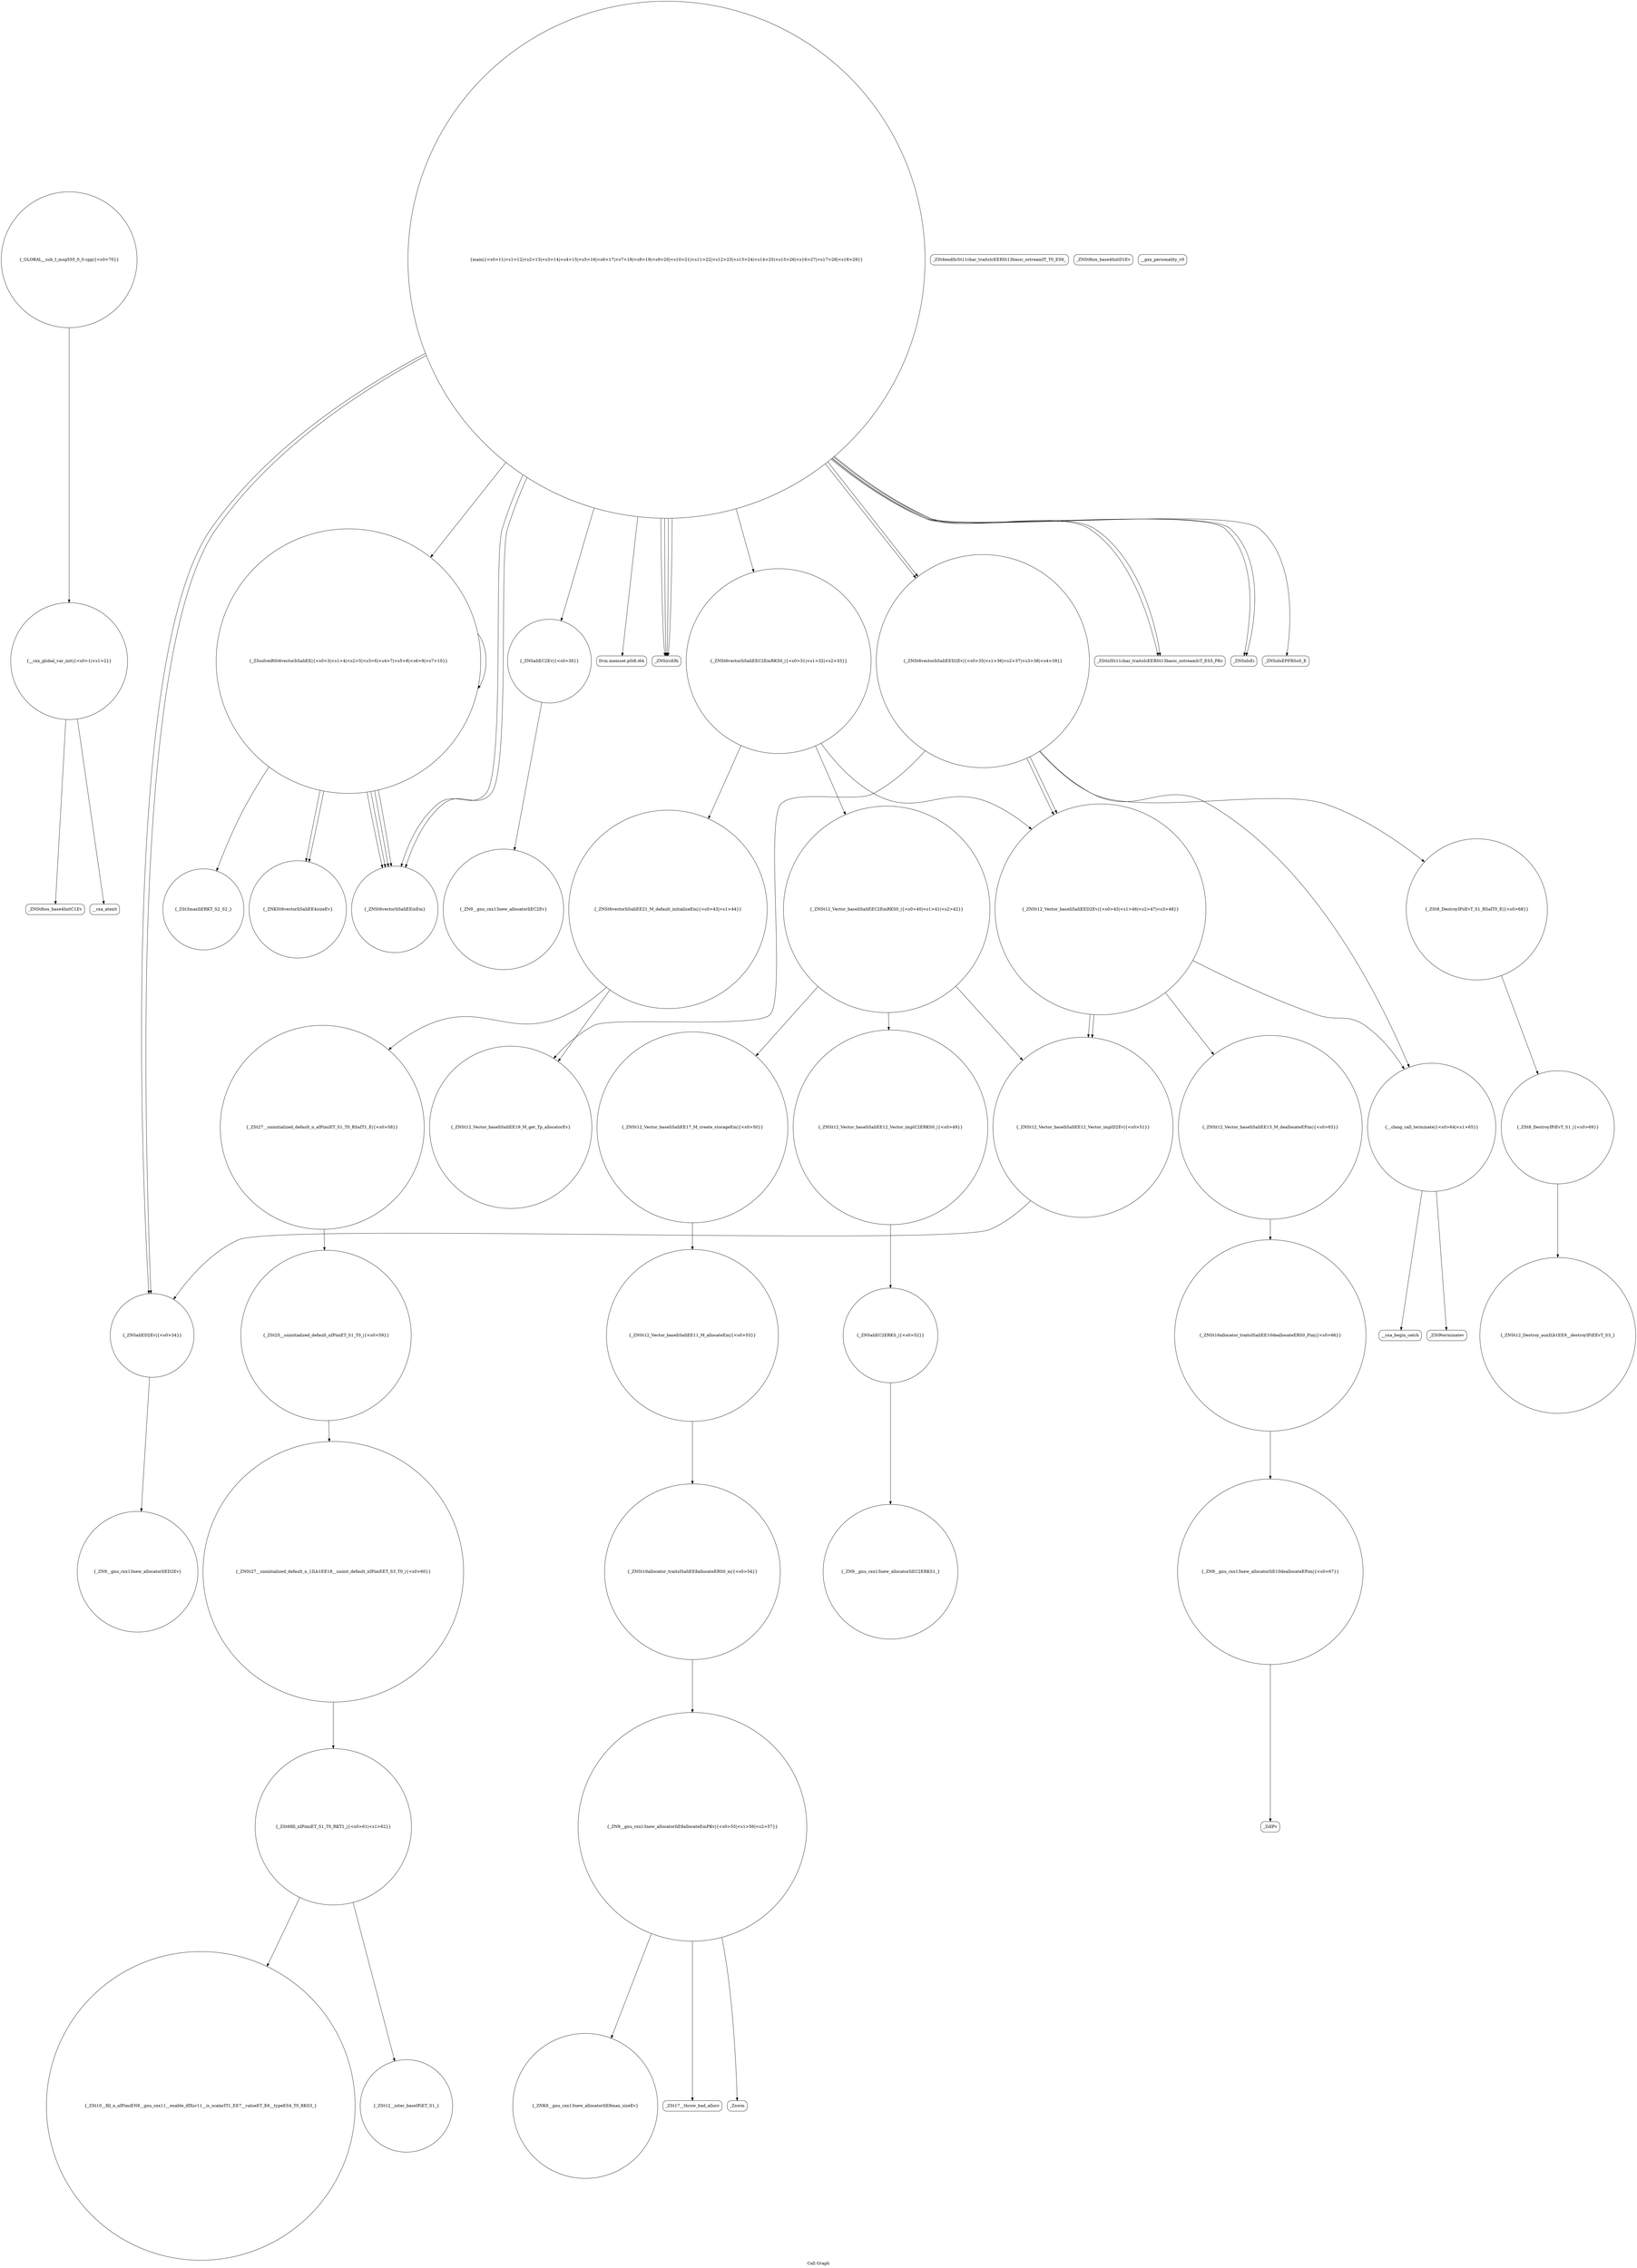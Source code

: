digraph "Call Graph" {
	label="Call Graph";

	Node0x55f58d28bd70 [shape=record,shape=circle,label="{__cxx_global_var_init|{<s0>1|<s1>2}}"];
	Node0x55f58d28bd70:s0 -> Node0x55f58d28bdf0[color=black];
	Node0x55f58d28bd70:s1 -> Node0x55f58d28bef0[color=black];
	Node0x55f58d28d3f0 [shape=record,shape=Mrecord,label="{__cxa_begin_catch}"];
	Node0x55f58d28c0f0 [shape=record,shape=circle,label="{_ZSt3maxIiERKT_S2_S2_}"];
	Node0x55f58d28e790 [shape=record,shape=circle,label="{_ZNSt12_Destroy_auxILb1EE9__destroyIPiEEvT_S3_}"];
	Node0x55f58d28c470 [shape=record,shape=circle,label="{_ZNSaIiED2Ev|{<s0>34}}"];
	Node0x55f58d28c470:s0 -> Node0x55f58d28c7f0[color=black];
	Node0x55f58d28c7f0 [shape=record,shape=circle,label="{_ZN9__gnu_cxx13new_allocatorIiED2Ev}"];
	Node0x55f58d28cb70 [shape=record,shape=circle,label="{_ZNSaIiEC2ERKS_|{<s0>52}}"];
	Node0x55f58d28cb70:s0 -> Node0x55f58d28cbf0[color=black];
	Node0x55f58d28cef0 [shape=record,shape=Mrecord,label="{_Znwm}"];
	Node0x55f58d28d270 [shape=record,shape=circle,label="{_ZSt12__niter_baseIPiET_S1_}"];
	Node0x55f58d28bf70 [shape=record,shape=circle,label="{_Z5solveiRSt6vectorIiSaIiEE|{<s0>3|<s1>4|<s2>5|<s3>6|<s4>7|<s5>8|<s6>9|<s7>10}}"];
	Node0x55f58d28bf70:s0 -> Node0x55f58d28bff0[color=black];
	Node0x55f58d28bf70:s1 -> Node0x55f58d28c070[color=black];
	Node0x55f58d28bf70:s2 -> Node0x55f58d28bff0[color=black];
	Node0x55f58d28bf70:s3 -> Node0x55f58d28c070[color=black];
	Node0x55f58d28bf70:s4 -> Node0x55f58d28c070[color=black];
	Node0x55f58d28bf70:s5 -> Node0x55f58d28bf70[color=black];
	Node0x55f58d28bf70:s6 -> Node0x55f58d28c0f0[color=black];
	Node0x55f58d28bf70:s7 -> Node0x55f58d28c070[color=black];
	Node0x55f58d28e610 [shape=record,shape=Mrecord,label="{_ZdlPv}"];
	Node0x55f58d28c2f0 [shape=record,shape=circle,label="{_ZNSaIiEC2Ev|{<s0>30}}"];
	Node0x55f58d28c2f0:s0 -> Node0x55f58d28c770[color=black];
	Node0x55f58d28c670 [shape=record,shape=Mrecord,label="{_ZSt4endlIcSt11char_traitsIcEERSt13basic_ostreamIT_T0_ES6_}"];
	Node0x55f58d28c9f0 [shape=record,shape=circle,label="{_ZNSt12_Vector_baseIiSaIiEE12_Vector_implC2ERKS0_|{<s0>49}}"];
	Node0x55f58d28c9f0:s0 -> Node0x55f58d28cb70[color=black];
	Node0x55f58d28cd70 [shape=record,shape=circle,label="{_ZN9__gnu_cxx13new_allocatorIiE8allocateEmPKv|{<s0>55|<s1>56|<s2>57}}"];
	Node0x55f58d28cd70:s0 -> Node0x55f58d28cdf0[color=black];
	Node0x55f58d28cd70:s1 -> Node0x55f58d28ce70[color=black];
	Node0x55f58d28cd70:s2 -> Node0x55f58d28cef0[color=black];
	Node0x55f58d28d0f0 [shape=record,shape=circle,label="{_ZNSt27__uninitialized_default_n_1ILb1EE18__uninit_default_nIPimEET_S3_T0_|{<s0>60}}"];
	Node0x55f58d28d0f0:s0 -> Node0x55f58d28d170[color=black];
	Node0x55f58d28bdf0 [shape=record,shape=Mrecord,label="{_ZNSt8ios_base4InitC1Ev}"];
	Node0x55f58d28d470 [shape=record,shape=Mrecord,label="{_ZSt9terminatev}"];
	Node0x55f58d28c170 [shape=record,shape=circle,label="{main|{<s0>11|<s1>12|<s2>13|<s3>14|<s4>15|<s5>16|<s6>17|<s7>18|<s8>19|<s9>20|<s10>21|<s11>22|<s12>23|<s13>24|<s14>25|<s15>26|<s16>27|<s17>28|<s18>29}}"];
	Node0x55f58d28c170:s0 -> Node0x55f58d28c1f0[color=black];
	Node0x55f58d28c170:s1 -> Node0x55f58d28c270[color=black];
	Node0x55f58d28c170:s2 -> Node0x55f58d28c270[color=black];
	Node0x55f58d28c170:s3 -> Node0x55f58d28c270[color=black];
	Node0x55f58d28c170:s4 -> Node0x55f58d28c2f0[color=black];
	Node0x55f58d28c170:s5 -> Node0x55f58d28c370[color=black];
	Node0x55f58d28c170:s6 -> Node0x55f58d28c470[color=black];
	Node0x55f58d28c170:s7 -> Node0x55f58d28c270[color=black];
	Node0x55f58d28c170:s8 -> Node0x55f58d28c070[color=black];
	Node0x55f58d28c170:s9 -> Node0x55f58d28c470[color=black];
	Node0x55f58d28c170:s10 -> Node0x55f58d28c6f0[color=black];
	Node0x55f58d28c170:s11 -> Node0x55f58d28c4f0[color=black];
	Node0x55f58d28c170:s12 -> Node0x55f58d28c570[color=black];
	Node0x55f58d28c170:s13 -> Node0x55f58d28c4f0[color=black];
	Node0x55f58d28c170:s14 -> Node0x55f58d28c070[color=black];
	Node0x55f58d28c170:s15 -> Node0x55f58d28bf70[color=black];
	Node0x55f58d28c170:s16 -> Node0x55f58d28c570[color=black];
	Node0x55f58d28c170:s17 -> Node0x55f58d28c5f0[color=black];
	Node0x55f58d28c170:s18 -> Node0x55f58d28c6f0[color=black];
	Node0x55f58d28e810 [shape=record,shape=circle,label="{_GLOBAL__sub_I_msg555_0_0.cpp|{<s0>70}}"];
	Node0x55f58d28e810:s0 -> Node0x55f58d28bd70[color=black];
	Node0x55f58d28c4f0 [shape=record,shape=Mrecord,label="{_ZStlsISt11char_traitsIcEERSt13basic_ostreamIcT_ES5_PKc}"];
	Node0x55f58d28c870 [shape=record,shape=circle,label="{_ZNSt12_Vector_baseIiSaIiEEC2EmRKS0_|{<s0>40|<s1>41|<s2>42}}"];
	Node0x55f58d28c870:s0 -> Node0x55f58d28c9f0[color=black];
	Node0x55f58d28c870:s1 -> Node0x55f58d28ca70[color=black];
	Node0x55f58d28c870:s2 -> Node0x55f58d28caf0[color=black];
	Node0x55f58d28cbf0 [shape=record,shape=circle,label="{_ZN9__gnu_cxx13new_allocatorIiEC2ERKS1_}"];
	Node0x55f58d28cf70 [shape=record,shape=circle,label="{_ZSt27__uninitialized_default_n_aIPimiET_S1_T0_RSaIT1_E|{<s0>58}}"];
	Node0x55f58d28cf70:s0 -> Node0x55f58d28d070[color=black];
	Node0x55f58d28d2f0 [shape=record,shape=circle,label="{_ZNSt12_Vector_baseIiSaIiEE13_M_deallocateEPim|{<s0>63}}"];
	Node0x55f58d28d2f0:s0 -> Node0x55f58d28d4f0[color=black];
	Node0x55f58d28bff0 [shape=record,shape=circle,label="{_ZNKSt6vectorIiSaIiEE4sizeEv}"];
	Node0x55f58d28e690 [shape=record,shape=circle,label="{_ZSt8_DestroyIPiiEvT_S1_RSaIT0_E|{<s0>68}}"];
	Node0x55f58d28e690:s0 -> Node0x55f58d28e710[color=black];
	Node0x55f58d28c370 [shape=record,shape=circle,label="{_ZNSt6vectorIiSaIiEEC2EmRKS0_|{<s0>31|<s1>32|<s2>33}}"];
	Node0x55f58d28c370:s0 -> Node0x55f58d28c870[color=black];
	Node0x55f58d28c370:s1 -> Node0x55f58d28c8f0[color=black];
	Node0x55f58d28c370:s2 -> Node0x55f58d28c970[color=black];
	Node0x55f58d28c6f0 [shape=record,shape=circle,label="{_ZNSt6vectorIiSaIiEED2Ev|{<s0>35|<s1>36|<s2>37|<s3>38|<s4>39}}"];
	Node0x55f58d28c6f0:s0 -> Node0x55f58d28cff0[color=black];
	Node0x55f58d28c6f0:s1 -> Node0x55f58d28e690[color=black];
	Node0x55f58d28c6f0:s2 -> Node0x55f58d28c970[color=black];
	Node0x55f58d28c6f0:s3 -> Node0x55f58d28c970[color=black];
	Node0x55f58d28c6f0:s4 -> Node0x55f58d28d370[color=black];
	Node0x55f58d28ca70 [shape=record,shape=circle,label="{_ZNSt12_Vector_baseIiSaIiEE17_M_create_storageEm|{<s0>50}}"];
	Node0x55f58d28ca70:s0 -> Node0x55f58d28cc70[color=black];
	Node0x55f58d28cdf0 [shape=record,shape=circle,label="{_ZNK9__gnu_cxx13new_allocatorIiE8max_sizeEv}"];
	Node0x55f58d28d170 [shape=record,shape=circle,label="{_ZSt6fill_nIPimiET_S1_T0_RKT1_|{<s0>61|<s1>62}}"];
	Node0x55f58d28d170:s0 -> Node0x55f58d28d270[color=black];
	Node0x55f58d28d170:s1 -> Node0x55f58d28d1f0[color=black];
	Node0x55f58d28be70 [shape=record,shape=Mrecord,label="{_ZNSt8ios_base4InitD1Ev}"];
	Node0x55f58d28d4f0 [shape=record,shape=circle,label="{_ZNSt16allocator_traitsISaIiEE10deallocateERS0_Pim|{<s0>66}}"];
	Node0x55f58d28d4f0:s0 -> Node0x55f58d28e590[color=black];
	Node0x55f58d28c1f0 [shape=record,shape=Mrecord,label="{llvm.memset.p0i8.i64}"];
	Node0x55f58d28c570 [shape=record,shape=Mrecord,label="{_ZNSolsEi}"];
	Node0x55f58d28c8f0 [shape=record,shape=circle,label="{_ZNSt6vectorIiSaIiEE21_M_default_initializeEm|{<s0>43|<s1>44}}"];
	Node0x55f58d28c8f0:s0 -> Node0x55f58d28cff0[color=black];
	Node0x55f58d28c8f0:s1 -> Node0x55f58d28cf70[color=black];
	Node0x55f58d28cc70 [shape=record,shape=circle,label="{_ZNSt12_Vector_baseIiSaIiEE11_M_allocateEm|{<s0>53}}"];
	Node0x55f58d28cc70:s0 -> Node0x55f58d28ccf0[color=black];
	Node0x55f58d28cff0 [shape=record,shape=circle,label="{_ZNSt12_Vector_baseIiSaIiEE19_M_get_Tp_allocatorEv}"];
	Node0x55f58d28d370 [shape=record,shape=circle,label="{__clang_call_terminate|{<s0>64|<s1>65}}"];
	Node0x55f58d28d370:s0 -> Node0x55f58d28d3f0[color=black];
	Node0x55f58d28d370:s1 -> Node0x55f58d28d470[color=black];
	Node0x55f58d28c070 [shape=record,shape=circle,label="{_ZNSt6vectorIiSaIiEEixEm}"];
	Node0x55f58d28e710 [shape=record,shape=circle,label="{_ZSt8_DestroyIPiEvT_S1_|{<s0>69}}"];
	Node0x55f58d28e710:s0 -> Node0x55f58d28e790[color=black];
	Node0x55f58d28c3f0 [shape=record,shape=Mrecord,label="{__gxx_personality_v0}"];
	Node0x55f58d28c770 [shape=record,shape=circle,label="{_ZN9__gnu_cxx13new_allocatorIiEC2Ev}"];
	Node0x55f58d28caf0 [shape=record,shape=circle,label="{_ZNSt12_Vector_baseIiSaIiEE12_Vector_implD2Ev|{<s0>51}}"];
	Node0x55f58d28caf0:s0 -> Node0x55f58d28c470[color=black];
	Node0x55f58d28ce70 [shape=record,shape=Mrecord,label="{_ZSt17__throw_bad_allocv}"];
	Node0x55f58d28d1f0 [shape=record,shape=circle,label="{_ZSt10__fill_n_aIPimiEN9__gnu_cxx11__enable_ifIXsr11__is_scalarIT1_EE7__valueET_E6__typeES4_T0_RKS3_}"];
	Node0x55f58d28bef0 [shape=record,shape=Mrecord,label="{__cxa_atexit}"];
	Node0x55f58d28e590 [shape=record,shape=circle,label="{_ZN9__gnu_cxx13new_allocatorIiE10deallocateEPim|{<s0>67}}"];
	Node0x55f58d28e590:s0 -> Node0x55f58d28e610[color=black];
	Node0x55f58d28c270 [shape=record,shape=Mrecord,label="{_ZNSirsERi}"];
	Node0x55f58d28c5f0 [shape=record,shape=Mrecord,label="{_ZNSolsEPFRSoS_E}"];
	Node0x55f58d28c970 [shape=record,shape=circle,label="{_ZNSt12_Vector_baseIiSaIiEED2Ev|{<s0>45|<s1>46|<s2>47|<s3>48}}"];
	Node0x55f58d28c970:s0 -> Node0x55f58d28d2f0[color=black];
	Node0x55f58d28c970:s1 -> Node0x55f58d28caf0[color=black];
	Node0x55f58d28c970:s2 -> Node0x55f58d28caf0[color=black];
	Node0x55f58d28c970:s3 -> Node0x55f58d28d370[color=black];
	Node0x55f58d28ccf0 [shape=record,shape=circle,label="{_ZNSt16allocator_traitsISaIiEE8allocateERS0_m|{<s0>54}}"];
	Node0x55f58d28ccf0:s0 -> Node0x55f58d28cd70[color=black];
	Node0x55f58d28d070 [shape=record,shape=circle,label="{_ZSt25__uninitialized_default_nIPimET_S1_T0_|{<s0>59}}"];
	Node0x55f58d28d070:s0 -> Node0x55f58d28d0f0[color=black];
}
